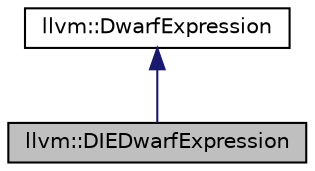 digraph "llvm::DIEDwarfExpression"
{
 // LATEX_PDF_SIZE
  bgcolor="transparent";
  edge [fontname="Helvetica",fontsize="10",labelfontname="Helvetica",labelfontsize="10"];
  node [fontname="Helvetica",fontsize="10",shape="box"];
  Node1 [label="llvm::DIEDwarfExpression",height=0.2,width=0.4,color="black", fillcolor="grey75", style="filled", fontcolor="black",tooltip="DwarfExpression implementation for singular DW_AT_location."];
  Node2 -> Node1 [dir="back",color="midnightblue",fontsize="10",style="solid",fontname="Helvetica"];
  Node2 [label="llvm::DwarfExpression",height=0.2,width=0.4,color="black",URL="$classllvm_1_1DwarfExpression.html",tooltip="Base class containing the logic for constructing DWARF expressions independently of whether they are ..."];
}
